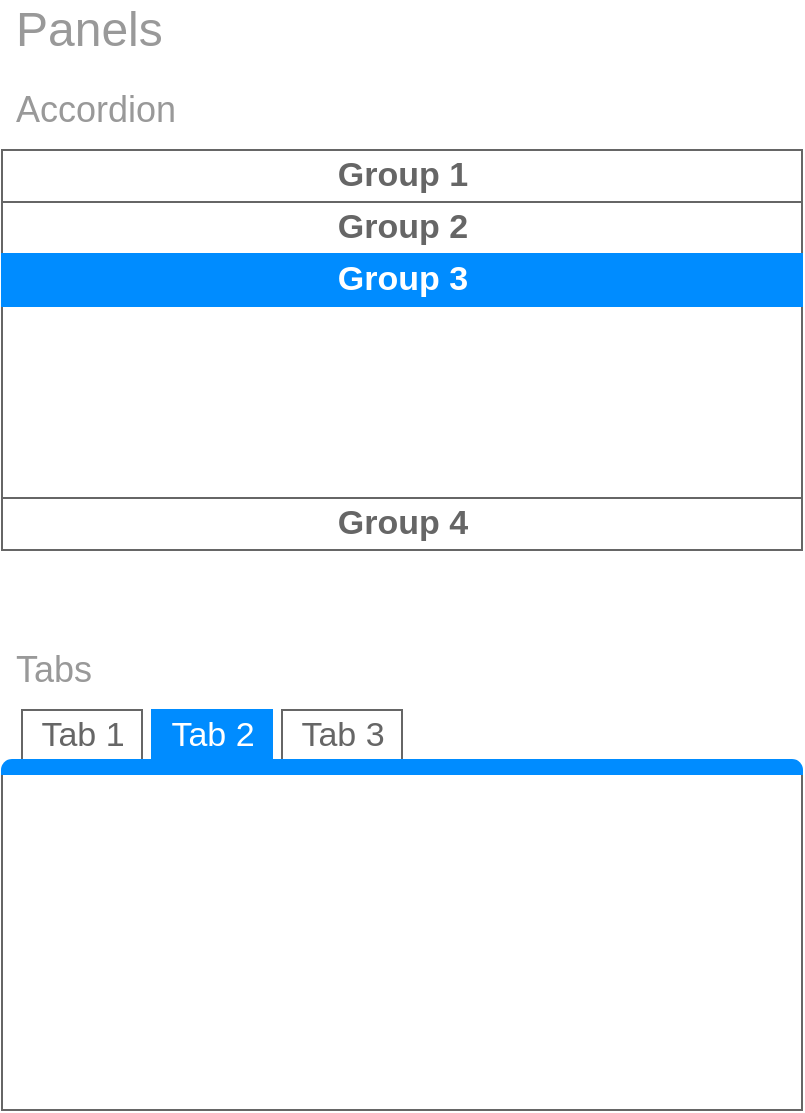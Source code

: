 <mxfile version="13.8.2" type="device"><diagram name="Page-1" id="c9db0220-8083-56f3-ca83-edcdcd058819"><mxGraphModel dx="898" dy="467" grid="1" gridSize="10" guides="1" tooltips="1" connect="1" arrows="1" fold="1" page="1" pageScale="1.5" pageWidth="826" pageHeight="1169" background="#ffffff" math="0" shadow="0"><root><mxCell id="0" style=";html=1;"/><mxCell id="1" style=";html=1;" parent="0"/><object label="Panels" widget="label" id="fsYZOI2rv4Vp23KMb_vr-5"><mxCell style="html=1;shadow=0;dashed=0;shape=mxgraph.bootstrap.rect;strokeColor=none;fillColor=none;fontColor=#999999;align=left;spacingLeft=5;whiteSpace=wrap;rounded=0;fontSize=24;" parent="1" vertex="1"><mxGeometry x="40" y="40" width="200" height="20" as="geometry"/></mxCell></object><object label="Accordion" widget="label" id="AtvYbSsVAWKluyZxgCrz-1"><mxCell style="html=1;shadow=0;dashed=0;shape=mxgraph.bootstrap.rect;strokeColor=none;fillColor=none;fontColor=#999999;align=left;spacingLeft=5;whiteSpace=wrap;rounded=0;fontSize=18;" vertex="1" parent="1"><mxGeometry x="40" y="80" width="200" height="20" as="geometry"/></mxCell></object><object label="" widget="accordion" items="Group 1;Group 2;Group 3;Group 4" id="AtvYbSsVAWKluyZxgCrz-2"><mxCell style="strokeWidth=1;shadow=0;dashed=0;align=center;html=1;shape=mxgraph.mockup.containers.rrect;rSize=0;strokeColor=#666666;" vertex="1" parent="1"><mxGeometry x="40" y="110" width="400" height="200" as="geometry"/></mxCell></object><mxCell id="AtvYbSsVAWKluyZxgCrz-3" value="Group 1" style="strokeColor=inherit;fillColor=inherit;gradientColor=inherit;strokeWidth=1;shadow=0;dashed=0;align=center;html=1;shape=mxgraph.mockup.containers.rrect;rSize=0;fontSize=17;fontColor=#666666;fontStyle=1;resizeWidth=1;" vertex="1" parent="AtvYbSsVAWKluyZxgCrz-2"><mxGeometry width="400" height="26" relative="1" as="geometry"/></mxCell><mxCell id="AtvYbSsVAWKluyZxgCrz-4" value="Group 2" style="strokeColor=inherit;fillColor=inherit;gradientColor=inherit;strokeWidth=1;shadow=0;dashed=0;align=center;html=1;shape=mxgraph.mockup.containers.rrect;rSize=0;fontSize=17;fontColor=#666666;fontStyle=1;resizeWidth=1;" vertex="1" parent="AtvYbSsVAWKluyZxgCrz-2"><mxGeometry width="400" height="26" relative="1" as="geometry"><mxPoint y="26" as="offset"/></mxGeometry></mxCell><mxCell id="AtvYbSsVAWKluyZxgCrz-5" value="Group 3" style="strokeWidth=1;shadow=0;dashed=0;align=center;html=1;shape=mxgraph.mockup.containers.rrect;rSize=0;fontSize=17;fontColor=#ffffff;fontStyle=1;fillColor=#008cff;strokeColor=#008cff;resizeWidth=1;" vertex="1" parent="AtvYbSsVAWKluyZxgCrz-2"><mxGeometry width="400" height="26" relative="1" as="geometry"><mxPoint y="52" as="offset"/></mxGeometry></mxCell><mxCell id="AtvYbSsVAWKluyZxgCrz-6" value="Group 4" style="strokeColor=inherit;fillColor=inherit;gradientColor=inherit;strokeWidth=1;shadow=0;dashed=0;align=center;html=1;shape=mxgraph.mockup.containers.rrect;rSize=0;fontSize=17;fontColor=#666666;fontStyle=1;resizeWidth=1;" vertex="1" parent="AtvYbSsVAWKluyZxgCrz-2"><mxGeometry y="1" width="400" height="26" relative="1" as="geometry"><mxPoint y="-26" as="offset"/></mxGeometry></mxCell><object label="Tabs" widget="label" id="AtvYbSsVAWKluyZxgCrz-8"><mxCell style="html=1;shadow=0;dashed=0;shape=mxgraph.bootstrap.rect;strokeColor=none;fillColor=none;fontColor=#999999;align=left;spacingLeft=5;whiteSpace=wrap;rounded=0;fontSize=18;" vertex="1" parent="1"><mxGeometry x="40" y="360" width="200" height="20" as="geometry"/></mxCell></object><object label="" widget="tabs" items="Tab 1;Tab 2;Tab 3" id="AtvYbSsVAWKluyZxgCrz-9"><mxCell style="strokeWidth=1;shadow=0;dashed=0;align=center;html=1;shape=mxgraph.mockup.containers.marginRect2;rectMarginTop=32;strokeColor=#666666;gradientColor=none;" vertex="1" parent="1"><mxGeometry x="40" y="390" width="400" height="200" as="geometry"/></mxCell></object><mxCell id="AtvYbSsVAWKluyZxgCrz-10" value="Tab 1" style="strokeColor=inherit;fillColor=inherit;gradientColor=inherit;strokeWidth=1;shadow=0;dashed=0;align=center;html=1;shape=mxgraph.mockup.containers.rrect;rSize=0;fontSize=17;fontColor=#666666;gradientColor=none;" vertex="1" parent="AtvYbSsVAWKluyZxgCrz-9"><mxGeometry width="60" height="25" relative="1" as="geometry"><mxPoint x="10" as="offset"/></mxGeometry></mxCell><mxCell id="AtvYbSsVAWKluyZxgCrz-11" value="Tab 2" style="strokeWidth=1;shadow=0;dashed=0;align=center;html=1;shape=mxgraph.mockup.containers.rrect;rSize=0;fontSize=17;fontColor=#ffffff;strokeColor=#008cff;fillColor=#008cff;" vertex="1" parent="AtvYbSsVAWKluyZxgCrz-9"><mxGeometry width="60" height="25" relative="1" as="geometry"><mxPoint x="75" as="offset"/></mxGeometry></mxCell><mxCell id="AtvYbSsVAWKluyZxgCrz-12" value="Tab 3" style="strokeColor=inherit;fillColor=inherit;gradientColor=inherit;strokeWidth=1;shadow=0;dashed=0;align=center;html=1;shape=mxgraph.mockup.containers.rrect;rSize=0;fontSize=17;fontColor=#666666;gradientColor=none;" vertex="1" parent="AtvYbSsVAWKluyZxgCrz-9"><mxGeometry width="60" height="25" relative="1" as="geometry"><mxPoint x="140" as="offset"/></mxGeometry></mxCell><mxCell id="AtvYbSsVAWKluyZxgCrz-13" value="" style="strokeWidth=1;shadow=0;dashed=0;align=center;html=1;shape=mxgraph.mockup.containers.topButton;rSize=5;strokeColor=#008cff;fillColor=#008cff;gradientColor=none;resizeWidth=1;movable=0;deletable=1;" vertex="1" parent="AtvYbSsVAWKluyZxgCrz-9"><mxGeometry width="400" height="7" relative="1" as="geometry"><mxPoint y="25" as="offset"/></mxGeometry></mxCell></root></mxGraphModel></diagram></mxfile>